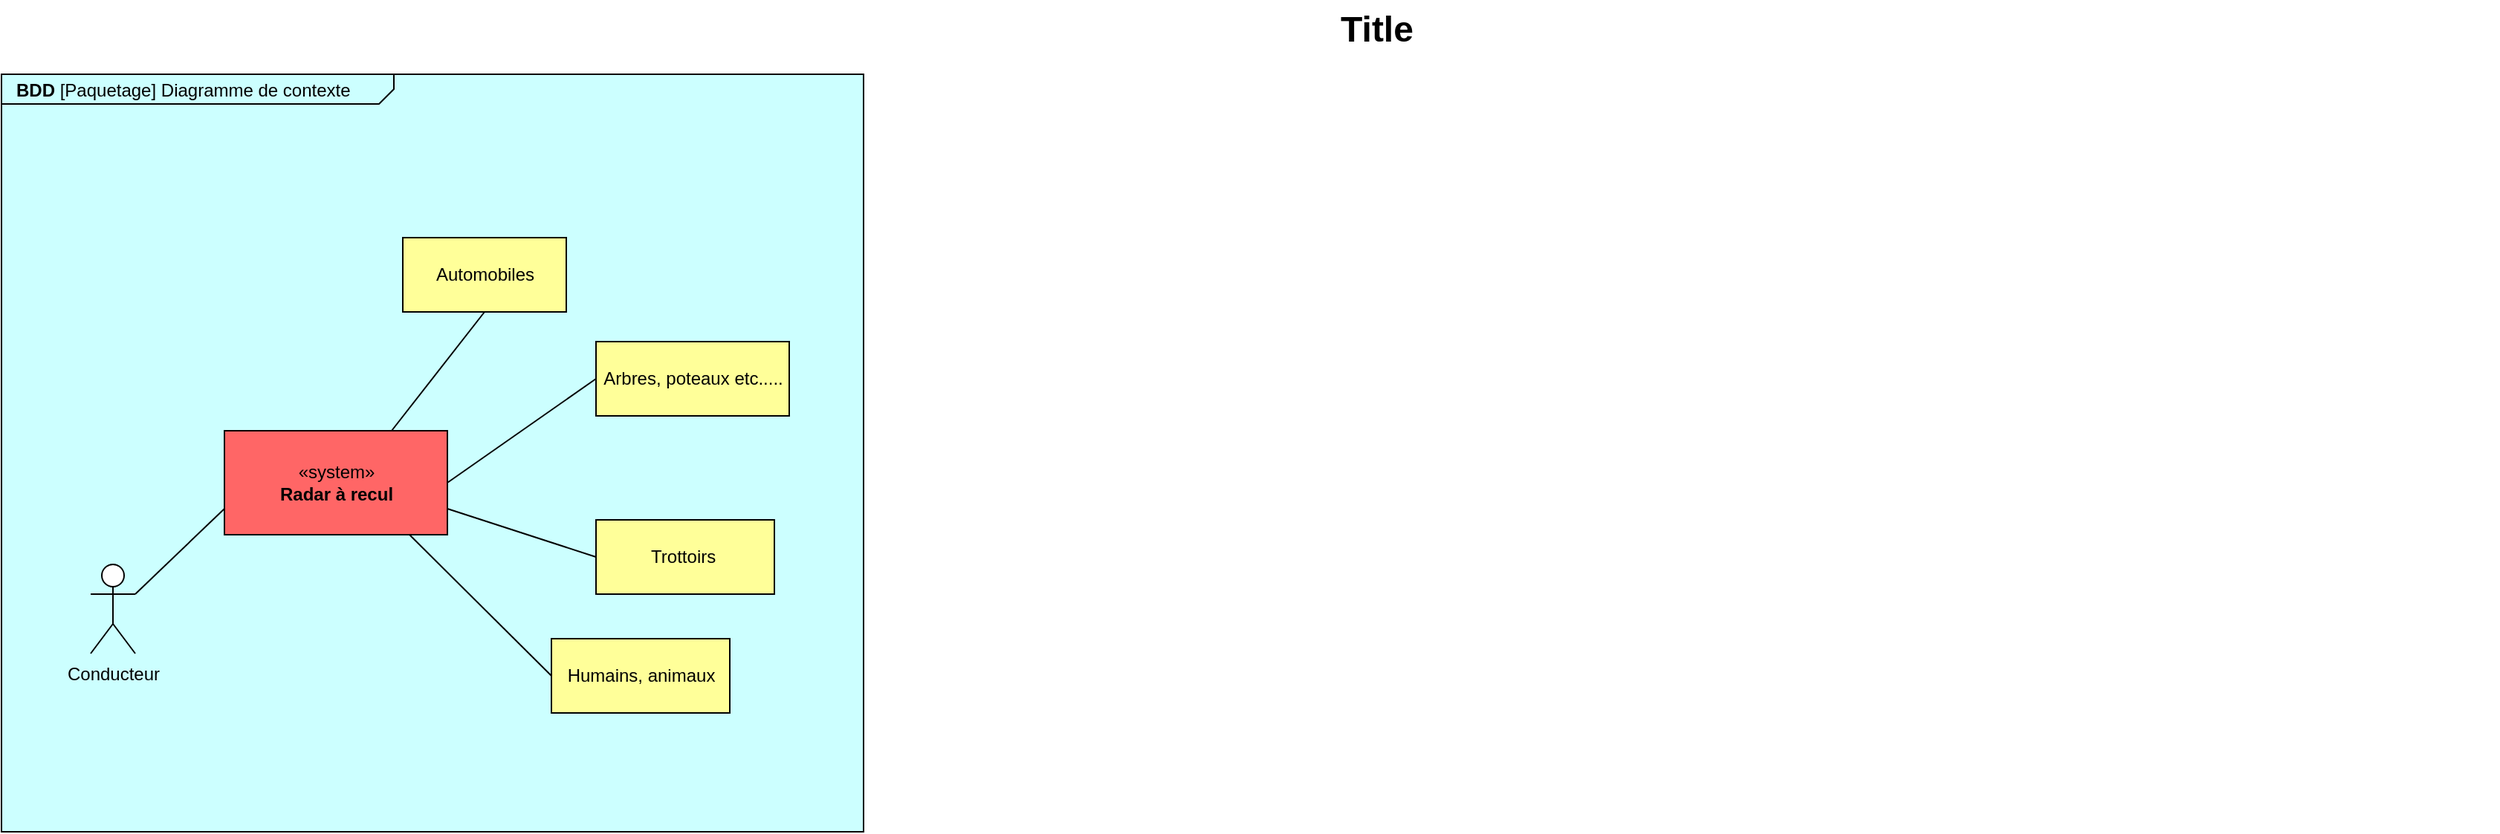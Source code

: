 <mxfile version="13.8.8" type="github">
  <diagram name="Page-1" id="929967ad-93f9-6ef4-fab6-5d389245f69c">
    <mxGraphModel dx="2775.5" dy="738" grid="1" gridSize="10" guides="1" tooltips="1" connect="1" arrows="1" fold="1" page="1" pageScale="1.5" pageWidth="1169" pageHeight="826" background="none" math="0" shadow="0">
      <root>
        <mxCell id="0" style=";html=1;" />
        <mxCell id="1" style=";html=1;" parent="0" />
        <mxCell id="1672d66443f91eb5-1" value="&lt;p style=&quot;margin: 0px ; margin-top: 4px ; margin-left: 10px ; text-align: left&quot;&gt;&lt;b&gt;BDD&amp;nbsp;&lt;/b&gt;[Paquetage] Diagramme de contexte&amp;nbsp;&lt;/p&gt;" style="html=1;strokeWidth=1;shape=mxgraph.sysml.package;html=1;overflow=fill;whiteSpace=wrap;fillColor=#CCFFFF;gradientColor=none;fontSize=12;align=center;labelX=264;" parent="1" vertex="1">
          <mxGeometry x="-50" y="90" width="580" height="510" as="geometry" />
        </mxCell>
        <mxCell id="1672d66443f91eb5-23" value="Title" style="text;strokeColor=none;fillColor=none;html=1;fontSize=24;fontStyle=1;verticalAlign=middle;align=center;" parent="1" vertex="1">
          <mxGeometry x="120" y="40" width="1510" height="40" as="geometry" />
        </mxCell>
        <mxCell id="jUEtblHf5CpniAY7jPPz-1" value="Conducteur" style="shape=umlActor;verticalLabelPosition=bottom;verticalAlign=top;html=1;outlineConnect=0;" vertex="1" parent="1">
          <mxGeometry x="10" y="420" width="30" height="60" as="geometry" />
        </mxCell>
        <mxCell id="jUEtblHf5CpniAY7jPPz-3" value="«system»&lt;br&gt;&lt;b&gt;Radar à recul&lt;/b&gt;" style="html=1;fillColor=#FF6666;" vertex="1" parent="1">
          <mxGeometry x="100" y="330" width="150" height="70" as="geometry" />
        </mxCell>
        <mxCell id="jUEtblHf5CpniAY7jPPz-4" value="" style="endArrow=none;html=1;entryX=1;entryY=0.333;entryDx=0;entryDy=0;entryPerimeter=0;exitX=0;exitY=0.75;exitDx=0;exitDy=0;" edge="1" parent="1" source="jUEtblHf5CpniAY7jPPz-3" target="jUEtblHf5CpniAY7jPPz-1">
          <mxGeometry width="50" height="50" relative="1" as="geometry">
            <mxPoint x="330" y="420" as="sourcePoint" />
            <mxPoint x="380" y="370" as="targetPoint" />
          </mxGeometry>
        </mxCell>
        <mxCell id="jUEtblHf5CpniAY7jPPz-5" value="Automobiles" style="html=1;fillColor=#FFFF99;" vertex="1" parent="1">
          <mxGeometry x="220" y="200" width="110" height="50" as="geometry" />
        </mxCell>
        <mxCell id="jUEtblHf5CpniAY7jPPz-7" value="Arbres, poteaux etc....." style="html=1;fillColor=#FFFF99;" vertex="1" parent="1">
          <mxGeometry x="350" y="270" width="130" height="50" as="geometry" />
        </mxCell>
        <mxCell id="jUEtblHf5CpniAY7jPPz-8" value="Trottoirs&amp;nbsp;" style="html=1;fillColor=#FFFF99;" vertex="1" parent="1">
          <mxGeometry x="350" y="390" width="120" height="50" as="geometry" />
        </mxCell>
        <mxCell id="jUEtblHf5CpniAY7jPPz-9" value="" style="endArrow=none;html=1;entryX=0.5;entryY=1;entryDx=0;entryDy=0;exitX=0.75;exitY=0;exitDx=0;exitDy=0;" edge="1" parent="1" source="jUEtblHf5CpniAY7jPPz-3" target="jUEtblHf5CpniAY7jPPz-5">
          <mxGeometry width="50" height="50" relative="1" as="geometry">
            <mxPoint x="330" y="420" as="sourcePoint" />
            <mxPoint x="380" y="370" as="targetPoint" />
          </mxGeometry>
        </mxCell>
        <mxCell id="jUEtblHf5CpniAY7jPPz-10" value="" style="endArrow=none;html=1;entryX=0;entryY=0.5;entryDx=0;entryDy=0;exitX=1;exitY=0.5;exitDx=0;exitDy=0;" edge="1" parent="1" source="jUEtblHf5CpniAY7jPPz-3" target="jUEtblHf5CpniAY7jPPz-7">
          <mxGeometry width="50" height="50" relative="1" as="geometry">
            <mxPoint x="330" y="420" as="sourcePoint" />
            <mxPoint x="380" y="370" as="targetPoint" />
          </mxGeometry>
        </mxCell>
        <mxCell id="jUEtblHf5CpniAY7jPPz-11" value="" style="endArrow=none;html=1;exitX=1;exitY=0.75;exitDx=0;exitDy=0;entryX=0;entryY=0.5;entryDx=0;entryDy=0;" edge="1" parent="1" source="jUEtblHf5CpniAY7jPPz-3" target="jUEtblHf5CpniAY7jPPz-8">
          <mxGeometry width="50" height="50" relative="1" as="geometry">
            <mxPoint x="330" y="420" as="sourcePoint" />
            <mxPoint x="380" y="370" as="targetPoint" />
          </mxGeometry>
        </mxCell>
        <mxCell id="jUEtblHf5CpniAY7jPPz-12" value="Humains, animaux" style="html=1;fillColor=#FFFF99;" vertex="1" parent="1">
          <mxGeometry x="320" y="470" width="120" height="50" as="geometry" />
        </mxCell>
        <mxCell id="jUEtblHf5CpniAY7jPPz-13" value="" style="endArrow=none;html=1;exitX=0.83;exitY=1;exitDx=0;exitDy=0;exitPerimeter=0;entryX=0;entryY=0.5;entryDx=0;entryDy=0;" edge="1" parent="1" source="jUEtblHf5CpniAY7jPPz-3" target="jUEtblHf5CpniAY7jPPz-12">
          <mxGeometry width="50" height="50" relative="1" as="geometry">
            <mxPoint x="330" y="420" as="sourcePoint" />
            <mxPoint x="380" y="370" as="targetPoint" />
          </mxGeometry>
        </mxCell>
      </root>
    </mxGraphModel>
  </diagram>
</mxfile>
